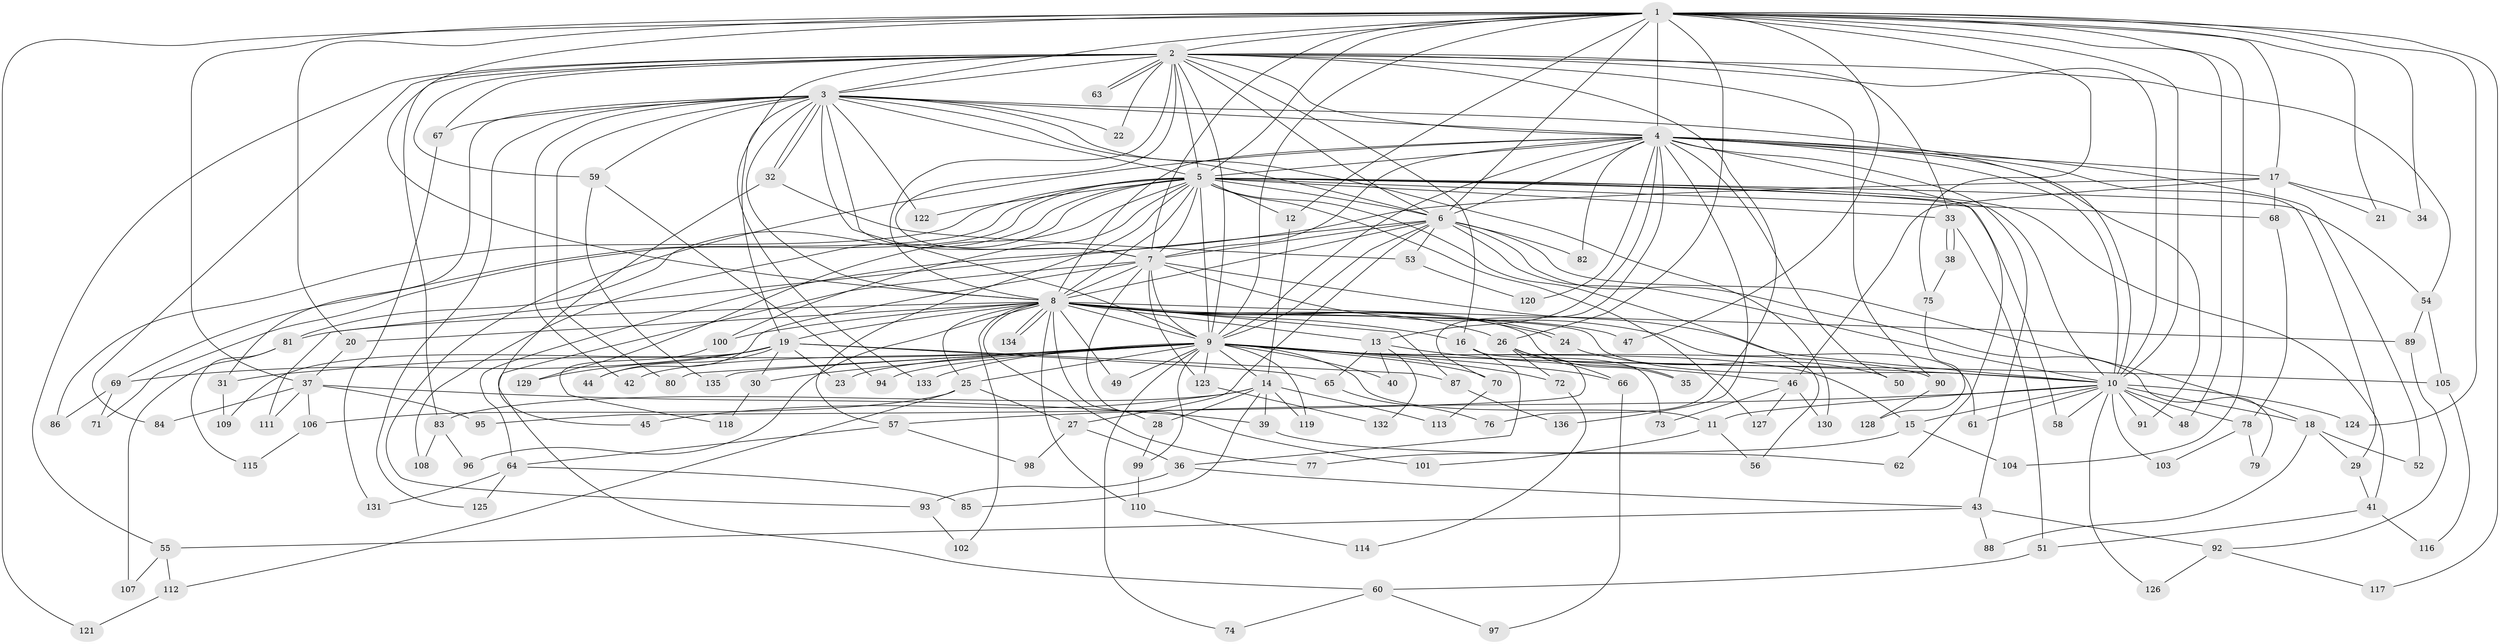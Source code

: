 // coarse degree distribution, {14: 0.012345679012345678, 29: 0.012345679012345678, 20: 0.012345679012345678, 4: 0.1111111111111111, 3: 0.08641975308641975, 1: 0.07407407407407407, 2: 0.5308641975308642, 7: 0.012345679012345678, 5: 0.07407407407407407, 27: 0.012345679012345678, 6: 0.012345679012345678, 8: 0.024691358024691357, 23: 0.012345679012345678, 9: 0.012345679012345678}
// Generated by graph-tools (version 1.1) at 2025/48/03/04/25 21:48:18]
// undirected, 136 vertices, 297 edges
graph export_dot {
graph [start="1"]
  node [color=gray90,style=filled];
  1;
  2;
  3;
  4;
  5;
  6;
  7;
  8;
  9;
  10;
  11;
  12;
  13;
  14;
  15;
  16;
  17;
  18;
  19;
  20;
  21;
  22;
  23;
  24;
  25;
  26;
  27;
  28;
  29;
  30;
  31;
  32;
  33;
  34;
  35;
  36;
  37;
  38;
  39;
  40;
  41;
  42;
  43;
  44;
  45;
  46;
  47;
  48;
  49;
  50;
  51;
  52;
  53;
  54;
  55;
  56;
  57;
  58;
  59;
  60;
  61;
  62;
  63;
  64;
  65;
  66;
  67;
  68;
  69;
  70;
  71;
  72;
  73;
  74;
  75;
  76;
  77;
  78;
  79;
  80;
  81;
  82;
  83;
  84;
  85;
  86;
  87;
  88;
  89;
  90;
  91;
  92;
  93;
  94;
  95;
  96;
  97;
  98;
  99;
  100;
  101;
  102;
  103;
  104;
  105;
  106;
  107;
  108;
  109;
  110;
  111;
  112;
  113;
  114;
  115;
  116;
  117;
  118;
  119;
  120;
  121;
  122;
  123;
  124;
  125;
  126;
  127;
  128;
  129;
  130;
  131;
  132;
  133;
  134;
  135;
  136;
  1 -- 2;
  1 -- 3;
  1 -- 4;
  1 -- 5;
  1 -- 6;
  1 -- 7;
  1 -- 8;
  1 -- 9;
  1 -- 10;
  1 -- 12;
  1 -- 17;
  1 -- 20;
  1 -- 21;
  1 -- 26;
  1 -- 34;
  1 -- 37;
  1 -- 47;
  1 -- 48;
  1 -- 75;
  1 -- 104;
  1 -- 117;
  1 -- 121;
  1 -- 124;
  2 -- 3;
  2 -- 4;
  2 -- 5;
  2 -- 6;
  2 -- 7;
  2 -- 8;
  2 -- 9;
  2 -- 10;
  2 -- 16;
  2 -- 22;
  2 -- 33;
  2 -- 54;
  2 -- 55;
  2 -- 59;
  2 -- 63;
  2 -- 63;
  2 -- 67;
  2 -- 76;
  2 -- 83;
  2 -- 84;
  2 -- 90;
  2 -- 133;
  3 -- 4;
  3 -- 5;
  3 -- 6;
  3 -- 7;
  3 -- 8;
  3 -- 9;
  3 -- 10;
  3 -- 19;
  3 -- 22;
  3 -- 31;
  3 -- 32;
  3 -- 32;
  3 -- 42;
  3 -- 59;
  3 -- 67;
  3 -- 80;
  3 -- 122;
  3 -- 125;
  3 -- 130;
  4 -- 5;
  4 -- 6;
  4 -- 7;
  4 -- 8;
  4 -- 9;
  4 -- 10;
  4 -- 13;
  4 -- 17;
  4 -- 29;
  4 -- 43;
  4 -- 50;
  4 -- 52;
  4 -- 62;
  4 -- 70;
  4 -- 82;
  4 -- 91;
  4 -- 93;
  4 -- 120;
  4 -- 136;
  5 -- 6;
  5 -- 7;
  5 -- 8;
  5 -- 9;
  5 -- 10;
  5 -- 12;
  5 -- 33;
  5 -- 41;
  5 -- 54;
  5 -- 56;
  5 -- 57;
  5 -- 58;
  5 -- 68;
  5 -- 69;
  5 -- 71;
  5 -- 81;
  5 -- 86;
  5 -- 100;
  5 -- 108;
  5 -- 122;
  5 -- 127;
  5 -- 129;
  6 -- 7;
  6 -- 8;
  6 -- 9;
  6 -- 10;
  6 -- 18;
  6 -- 27;
  6 -- 53;
  6 -- 79;
  6 -- 82;
  6 -- 111;
  7 -- 8;
  7 -- 9;
  7 -- 10;
  7 -- 44;
  7 -- 60;
  7 -- 61;
  7 -- 101;
  7 -- 123;
  8 -- 9;
  8 -- 10;
  8 -- 13;
  8 -- 16;
  8 -- 19;
  8 -- 20;
  8 -- 24;
  8 -- 24;
  8 -- 25;
  8 -- 26;
  8 -- 28;
  8 -- 35;
  8 -- 47;
  8 -- 49;
  8 -- 77;
  8 -- 81;
  8 -- 87;
  8 -- 89;
  8 -- 96;
  8 -- 100;
  8 -- 102;
  8 -- 110;
  8 -- 134;
  8 -- 134;
  9 -- 10;
  9 -- 11;
  9 -- 14;
  9 -- 15;
  9 -- 23;
  9 -- 25;
  9 -- 30;
  9 -- 31;
  9 -- 40;
  9 -- 42;
  9 -- 49;
  9 -- 66;
  9 -- 70;
  9 -- 72;
  9 -- 74;
  9 -- 80;
  9 -- 90;
  9 -- 94;
  9 -- 99;
  9 -- 105;
  9 -- 119;
  9 -- 123;
  9 -- 133;
  9 -- 135;
  10 -- 11;
  10 -- 15;
  10 -- 18;
  10 -- 48;
  10 -- 57;
  10 -- 58;
  10 -- 61;
  10 -- 78;
  10 -- 91;
  10 -- 103;
  10 -- 124;
  10 -- 126;
  11 -- 56;
  11 -- 101;
  12 -- 14;
  13 -- 40;
  13 -- 46;
  13 -- 65;
  13 -- 132;
  14 -- 28;
  14 -- 39;
  14 -- 45;
  14 -- 83;
  14 -- 85;
  14 -- 113;
  14 -- 119;
  15 -- 77;
  15 -- 104;
  16 -- 36;
  16 -- 73;
  17 -- 21;
  17 -- 34;
  17 -- 46;
  17 -- 64;
  17 -- 68;
  18 -- 29;
  18 -- 52;
  18 -- 88;
  19 -- 23;
  19 -- 30;
  19 -- 44;
  19 -- 65;
  19 -- 69;
  19 -- 87;
  19 -- 109;
  19 -- 129;
  20 -- 37;
  24 -- 50;
  25 -- 27;
  25 -- 106;
  25 -- 112;
  26 -- 35;
  26 -- 66;
  26 -- 72;
  26 -- 95;
  27 -- 36;
  27 -- 98;
  28 -- 99;
  29 -- 41;
  30 -- 118;
  31 -- 109;
  32 -- 45;
  32 -- 53;
  33 -- 38;
  33 -- 38;
  33 -- 51;
  36 -- 43;
  36 -- 93;
  37 -- 39;
  37 -- 84;
  37 -- 95;
  37 -- 106;
  37 -- 111;
  38 -- 75;
  39 -- 62;
  41 -- 51;
  41 -- 116;
  43 -- 55;
  43 -- 88;
  43 -- 92;
  46 -- 73;
  46 -- 127;
  46 -- 130;
  51 -- 60;
  53 -- 120;
  54 -- 89;
  54 -- 105;
  55 -- 107;
  55 -- 112;
  57 -- 64;
  57 -- 98;
  59 -- 94;
  59 -- 135;
  60 -- 74;
  60 -- 97;
  64 -- 85;
  64 -- 125;
  64 -- 131;
  65 -- 76;
  66 -- 97;
  67 -- 131;
  68 -- 78;
  69 -- 71;
  69 -- 86;
  70 -- 113;
  72 -- 114;
  75 -- 128;
  78 -- 79;
  78 -- 103;
  81 -- 107;
  81 -- 115;
  83 -- 96;
  83 -- 108;
  87 -- 136;
  89 -- 92;
  90 -- 128;
  92 -- 117;
  92 -- 126;
  93 -- 102;
  99 -- 110;
  100 -- 118;
  105 -- 116;
  106 -- 115;
  110 -- 114;
  112 -- 121;
  123 -- 132;
}

